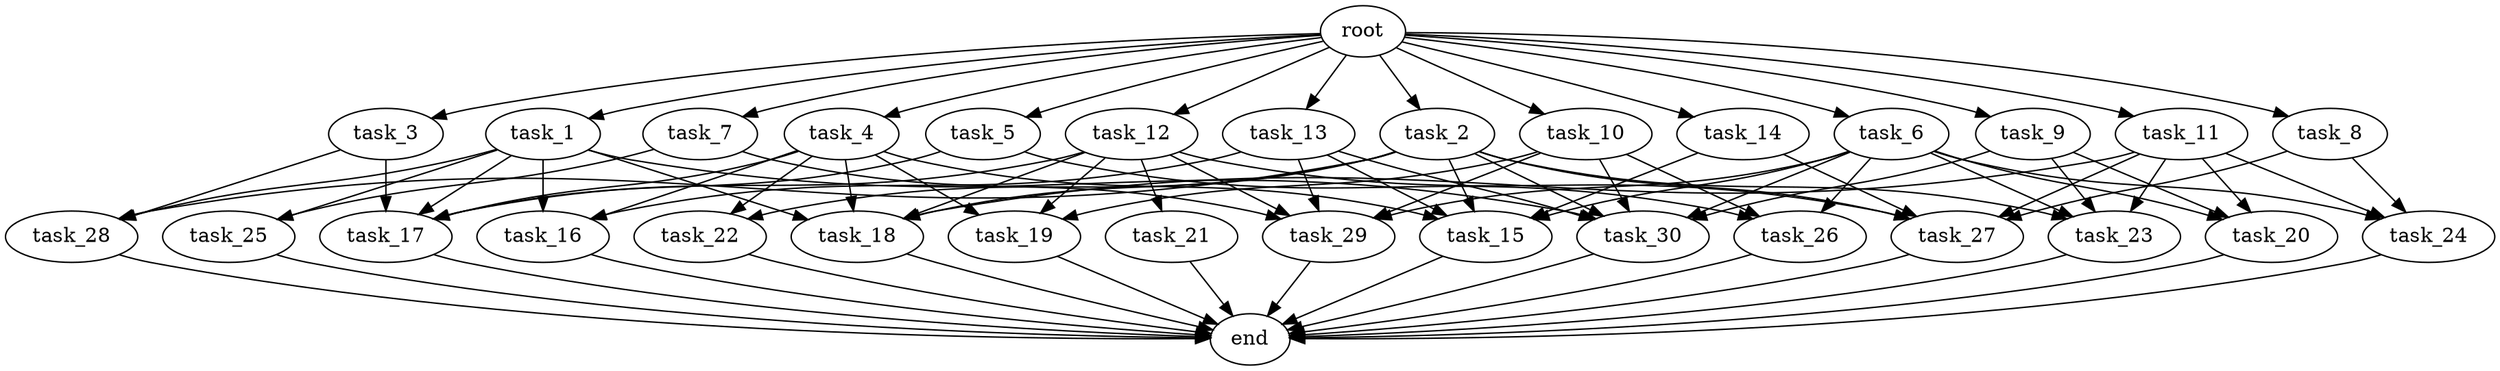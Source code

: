 digraph G {
  root [size="0.000000e+00"];
  task_1 [size="7.385211e+09"];
  task_2 [size="9.756035e+09"];
  task_3 [size="3.313475e+09"];
  task_4 [size="7.054808e+09"];
  task_5 [size="4.739633e+09"];
  task_6 [size="2.898982e+09"];
  task_7 [size="9.440151e+09"];
  task_8 [size="9.806917e+09"];
  task_9 [size="5.737702e+09"];
  task_10 [size="1.471688e+09"];
  task_11 [size="5.652750e+09"];
  task_12 [size="9.068901e+09"];
  task_13 [size="4.421613e+09"];
  task_14 [size="6.891781e+09"];
  task_15 [size="7.316674e+09"];
  task_16 [size="9.001845e+09"];
  task_17 [size="1.395094e+09"];
  task_18 [size="5.510049e+09"];
  task_19 [size="3.081514e+09"];
  task_20 [size="4.016898e+09"];
  task_21 [size="8.408928e+09"];
  task_22 [size="4.460281e+09"];
  task_23 [size="9.257188e+08"];
  task_24 [size="5.512813e+08"];
  task_25 [size="6.413485e+09"];
  task_26 [size="5.834731e+09"];
  task_27 [size="2.222216e+09"];
  task_28 [size="9.356715e+09"];
  task_29 [size="2.779994e+09"];
  task_30 [size="2.264639e+08"];
  end [size="0.000000e+00"];

  root -> task_1 [size="1.000000e-12"];
  root -> task_2 [size="1.000000e-12"];
  root -> task_3 [size="1.000000e-12"];
  root -> task_4 [size="1.000000e-12"];
  root -> task_5 [size="1.000000e-12"];
  root -> task_6 [size="1.000000e-12"];
  root -> task_7 [size="1.000000e-12"];
  root -> task_8 [size="1.000000e-12"];
  root -> task_9 [size="1.000000e-12"];
  root -> task_10 [size="1.000000e-12"];
  root -> task_11 [size="1.000000e-12"];
  root -> task_12 [size="1.000000e-12"];
  root -> task_13 [size="1.000000e-12"];
  root -> task_14 [size="1.000000e-12"];
  task_1 -> task_16 [size="3.000615e+08"];
  task_1 -> task_17 [size="2.790187e+07"];
  task_1 -> task_18 [size="1.102010e+08"];
  task_1 -> task_25 [size="3.206743e+08"];
  task_1 -> task_28 [size="3.118905e+08"];
  task_1 -> task_30 [size="3.774399e+06"];
  task_2 -> task_15 [size="1.463335e+08"];
  task_2 -> task_18 [size="1.102010e+08"];
  task_2 -> task_22 [size="2.230140e+08"];
  task_2 -> task_23 [size="2.314297e+07"];
  task_2 -> task_27 [size="4.444433e+07"];
  task_2 -> task_28 [size="3.118905e+08"];
  task_2 -> task_30 [size="3.774399e+06"];
  task_3 -> task_17 [size="2.790187e+07"];
  task_3 -> task_28 [size="3.118905e+08"];
  task_4 -> task_15 [size="1.463335e+08"];
  task_4 -> task_16 [size="3.000615e+08"];
  task_4 -> task_17 [size="2.790187e+07"];
  task_4 -> task_18 [size="1.102010e+08"];
  task_4 -> task_19 [size="1.027171e+08"];
  task_4 -> task_22 [size="2.230140e+08"];
  task_5 -> task_17 [size="2.790187e+07"];
  task_5 -> task_26 [size="1.944910e+08"];
  task_6 -> task_15 [size="1.463335e+08"];
  task_6 -> task_20 [size="1.338966e+08"];
  task_6 -> task_23 [size="2.314297e+07"];
  task_6 -> task_24 [size="1.837604e+07"];
  task_6 -> task_26 [size="1.944910e+08"];
  task_6 -> task_29 [size="5.559988e+07"];
  task_6 -> task_30 [size="3.774399e+06"];
  task_7 -> task_25 [size="3.206743e+08"];
  task_7 -> task_29 [size="5.559988e+07"];
  task_8 -> task_24 [size="1.837604e+07"];
  task_8 -> task_27 [size="4.444433e+07"];
  task_9 -> task_20 [size="1.338966e+08"];
  task_9 -> task_23 [size="2.314297e+07"];
  task_9 -> task_30 [size="3.774399e+06"];
  task_10 -> task_19 [size="1.027171e+08"];
  task_10 -> task_26 [size="1.944910e+08"];
  task_10 -> task_29 [size="5.559988e+07"];
  task_10 -> task_30 [size="3.774399e+06"];
  task_11 -> task_18 [size="1.102010e+08"];
  task_11 -> task_20 [size="1.338966e+08"];
  task_11 -> task_23 [size="2.314297e+07"];
  task_11 -> task_24 [size="1.837604e+07"];
  task_11 -> task_27 [size="4.444433e+07"];
  task_12 -> task_17 [size="2.790187e+07"];
  task_12 -> task_18 [size="1.102010e+08"];
  task_12 -> task_19 [size="1.027171e+08"];
  task_12 -> task_21 [size="8.408928e+08"];
  task_12 -> task_27 [size="4.444433e+07"];
  task_12 -> task_29 [size="5.559988e+07"];
  task_13 -> task_15 [size="1.463335e+08"];
  task_13 -> task_16 [size="3.000615e+08"];
  task_13 -> task_29 [size="5.559988e+07"];
  task_13 -> task_30 [size="3.774399e+06"];
  task_14 -> task_15 [size="1.463335e+08"];
  task_14 -> task_27 [size="4.444433e+07"];
  task_15 -> end [size="1.000000e-12"];
  task_16 -> end [size="1.000000e-12"];
  task_17 -> end [size="1.000000e-12"];
  task_18 -> end [size="1.000000e-12"];
  task_19 -> end [size="1.000000e-12"];
  task_20 -> end [size="1.000000e-12"];
  task_21 -> end [size="1.000000e-12"];
  task_22 -> end [size="1.000000e-12"];
  task_23 -> end [size="1.000000e-12"];
  task_24 -> end [size="1.000000e-12"];
  task_25 -> end [size="1.000000e-12"];
  task_26 -> end [size="1.000000e-12"];
  task_27 -> end [size="1.000000e-12"];
  task_28 -> end [size="1.000000e-12"];
  task_29 -> end [size="1.000000e-12"];
  task_30 -> end [size="1.000000e-12"];
}
